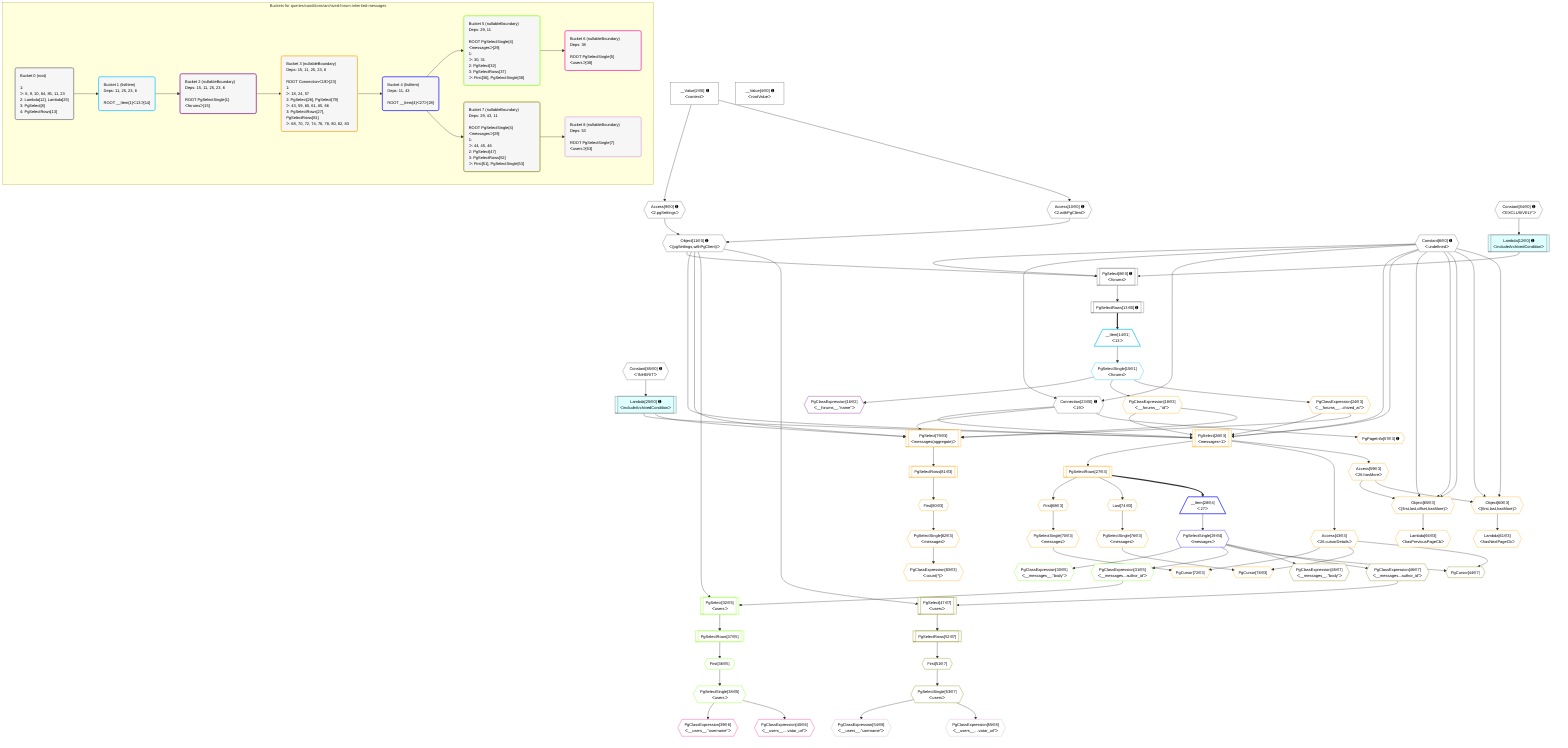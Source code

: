 %%{init: {'themeVariables': { 'fontSize': '12px'}}}%%
graph TD
    classDef path fill:#eee,stroke:#000,color:#000
    classDef plan fill:#fff,stroke-width:1px,color:#000
    classDef itemplan fill:#fff,stroke-width:2px,color:#000
    classDef unbatchedplan fill:#dff,stroke-width:1px,color:#000
    classDef sideeffectplan fill:#fcc,stroke-width:2px,color:#000
    classDef bucket fill:#f6f6f6,color:#000,stroke-width:2px,text-align:left


    %% plan dependencies
    PgSelect8[["PgSelect[8∈0] ➊<br />ᐸforumsᐳ"]]:::plan
    Object11{{"Object[11∈0] ➊<br />ᐸ{pgSettings,withPgClient}ᐳ"}}:::plan
    Constant6{{"Constant[6∈0] ➊<br />ᐸundefinedᐳ"}}:::plan
    Lambda12[["Lambda[12∈0] ➊<br />ᐸincludeArchivedConditionᐳ"]]:::unbatchedplan
    Object11 & Constant6 & Lambda12 --> PgSelect8
    Access9{{"Access[9∈0] ➊<br />ᐸ2.pgSettingsᐳ"}}:::plan
    Access10{{"Access[10∈0] ➊<br />ᐸ2.withPgClientᐳ"}}:::plan
    Access9 & Access10 --> Object11
    Connection23{{"Connection[23∈0] ➊<br />ᐸ19ᐳ"}}:::plan
    Constant6 & Constant6 --> Connection23
    __Value2["__Value[2∈0] ➊<br />ᐸcontextᐳ"]:::plan
    __Value2 --> Access9
    __Value2 --> Access10
    Constant84{{"Constant[84∈0] ➊<br />ᐸ'EXCLUSIVELY'ᐳ"}}:::plan
    Constant84 --> Lambda12
    PgSelectRows13[["PgSelectRows[13∈0] ➊"]]:::plan
    PgSelect8 --> PgSelectRows13
    Lambda25[["Lambda[25∈0] ➊<br />ᐸincludeArchivedConditionᐳ"]]:::unbatchedplan
    Constant85{{"Constant[85∈0] ➊<br />ᐸ'INHERIT'ᐳ"}}:::plan
    Constant85 --> Lambda25
    __Value4["__Value[4∈0] ➊<br />ᐸrootValueᐳ"]:::plan
    __Item14[/"__Item[14∈1]<br />ᐸ13ᐳ"\]:::itemplan
    PgSelectRows13 ==> __Item14
    PgSelectSingle15{{"PgSelectSingle[15∈1]<br />ᐸforumsᐳ"}}:::plan
    __Item14 --> PgSelectSingle15
    PgClassExpression16{{"PgClassExpression[16∈2]<br />ᐸ__forums__.”name”ᐳ"}}:::plan
    PgSelectSingle15 --> PgClassExpression16
    PgSelect26[["PgSelect[26∈3]<br />ᐸmessages+1ᐳ"]]:::plan
    PgClassExpression18{{"PgClassExpression[18∈3]<br />ᐸ__forums__.”id”ᐳ"}}:::plan
    PgClassExpression24{{"PgClassExpression[24∈3]<br />ᐸ__forums__...chived_at”ᐳ"}}:::plan
    Object11 & PgClassExpression18 & PgClassExpression24 & Lambda25 & Connection23 & Constant6 & Constant6 --> PgSelect26
    PgSelect79[["PgSelect[79∈3]<br />ᐸmessages(aggregate)ᐳ"]]:::plan
    Object11 & PgClassExpression18 & PgClassExpression24 & Lambda25 & Connection23 --> PgSelect79
    Object65{{"Object[65∈3]<br />ᐸ{first,last,offset,hasMore}ᐳ"}}:::plan
    Access59{{"Access[59∈3]<br />ᐸ26.hasMoreᐳ"}}:::plan
    Constant6 & Constant6 & Constant6 & Access59 --> Object65
    Object60{{"Object[60∈3]<br />ᐸ{first,last,hasMore}ᐳ"}}:::plan
    Constant6 & Constant6 & Access59 --> Object60
    PgCursor72{{"PgCursor[72∈3]"}}:::plan
    PgSelectSingle70{{"PgSelectSingle[70∈3]<br />ᐸmessagesᐳ"}}:::plan
    Access43{{"Access[43∈3]<br />ᐸ26.cursorDetailsᐳ"}}:::plan
    PgSelectSingle70 & Access43 --> PgCursor72
    PgCursor78{{"PgCursor[78∈3]"}}:::plan
    PgSelectSingle76{{"PgSelectSingle[76∈3]<br />ᐸmessagesᐳ"}}:::plan
    PgSelectSingle76 & Access43 --> PgCursor78
    PgSelectSingle15 --> PgClassExpression18
    PgSelectSingle15 --> PgClassExpression24
    PgSelectRows27[["PgSelectRows[27∈3]"]]:::plan
    PgSelect26 --> PgSelectRows27
    PgSelect26 --> Access43
    PgPageInfo57{{"PgPageInfo[57∈3] ➊"}}:::plan
    Connection23 --> PgPageInfo57
    PgSelect26 --> Access59
    Lambda61{{"Lambda[61∈3]<br />ᐸhasNextPageCbᐳ"}}:::plan
    Object60 --> Lambda61
    Lambda66{{"Lambda[66∈3]<br />ᐸhasPreviousPageCbᐳ"}}:::plan
    Object65 --> Lambda66
    First68{{"First[68∈3]"}}:::plan
    PgSelectRows27 --> First68
    First68 --> PgSelectSingle70
    Last74{{"Last[74∈3]"}}:::plan
    PgSelectRows27 --> Last74
    Last74 --> PgSelectSingle76
    First80{{"First[80∈3]"}}:::plan
    PgSelectRows81[["PgSelectRows[81∈3]"]]:::plan
    PgSelectRows81 --> First80
    PgSelect79 --> PgSelectRows81
    PgSelectSingle82{{"PgSelectSingle[82∈3]<br />ᐸmessagesᐳ"}}:::plan
    First80 --> PgSelectSingle82
    PgClassExpression83{{"PgClassExpression[83∈3]<br />ᐸcount(*)ᐳ"}}:::plan
    PgSelectSingle82 --> PgClassExpression83
    __Item28[/"__Item[28∈4]<br />ᐸ27ᐳ"\]:::itemplan
    PgSelectRows27 ==> __Item28
    PgSelectSingle29{{"PgSelectSingle[29∈4]<br />ᐸmessagesᐳ"}}:::plan
    __Item28 --> PgSelectSingle29
    PgSelect32[["PgSelect[32∈5]<br />ᐸusersᐳ"]]:::plan
    PgClassExpression31{{"PgClassExpression[31∈5]<br />ᐸ__messages...author_id”ᐳ"}}:::plan
    Object11 & PgClassExpression31 --> PgSelect32
    PgClassExpression30{{"PgClassExpression[30∈5]<br />ᐸ__messages__.”body”ᐳ"}}:::plan
    PgSelectSingle29 --> PgClassExpression30
    PgSelectSingle29 --> PgClassExpression31
    First36{{"First[36∈5]"}}:::plan
    PgSelectRows37[["PgSelectRows[37∈5]"]]:::plan
    PgSelectRows37 --> First36
    PgSelect32 --> PgSelectRows37
    PgSelectSingle38{{"PgSelectSingle[38∈5]<br />ᐸusersᐳ"}}:::plan
    First36 --> PgSelectSingle38
    PgClassExpression39{{"PgClassExpression[39∈6]<br />ᐸ__users__.”username”ᐳ"}}:::plan
    PgSelectSingle38 --> PgClassExpression39
    PgClassExpression40{{"PgClassExpression[40∈6]<br />ᐸ__users__....vatar_url”ᐳ"}}:::plan
    PgSelectSingle38 --> PgClassExpression40
    PgCursor44{{"PgCursor[44∈7]"}}:::plan
    PgSelectSingle29 & Access43 --> PgCursor44
    PgSelect47[["PgSelect[47∈7]<br />ᐸusersᐳ"]]:::plan
    PgClassExpression46{{"PgClassExpression[46∈7]<br />ᐸ__messages...author_id”ᐳ"}}:::plan
    Object11 & PgClassExpression46 --> PgSelect47
    PgClassExpression45{{"PgClassExpression[45∈7]<br />ᐸ__messages__.”body”ᐳ"}}:::plan
    PgSelectSingle29 --> PgClassExpression45
    PgSelectSingle29 --> PgClassExpression46
    First51{{"First[51∈7]"}}:::plan
    PgSelectRows52[["PgSelectRows[52∈7]"]]:::plan
    PgSelectRows52 --> First51
    PgSelect47 --> PgSelectRows52
    PgSelectSingle53{{"PgSelectSingle[53∈7]<br />ᐸusersᐳ"}}:::plan
    First51 --> PgSelectSingle53
    PgClassExpression54{{"PgClassExpression[54∈8]<br />ᐸ__users__.”username”ᐳ"}}:::plan
    PgSelectSingle53 --> PgClassExpression54
    PgClassExpression55{{"PgClassExpression[55∈8]<br />ᐸ__users__....vatar_url”ᐳ"}}:::plan
    PgSelectSingle53 --> PgClassExpression55

    %% define steps

    subgraph "Buckets for queries/conditions/archived-forum-inherited-messages"
    Bucket0("Bucket 0 (root)<br /><br />1: <br />ᐳ: 6, 9, 10, 84, 85, 11, 23<br />2: Lambda[12], Lambda[25]<br />3: PgSelect[8]<br />4: PgSelectRows[13]"):::bucket
    classDef bucket0 stroke:#696969
    class Bucket0,__Value2,__Value4,Constant6,PgSelect8,Access9,Access10,Object11,Lambda12,PgSelectRows13,Connection23,Lambda25,Constant84,Constant85 bucket0
    Bucket1("Bucket 1 (listItem)<br />Deps: 11, 25, 23, 6<br /><br />ROOT __Item{1}ᐸ13ᐳ[14]"):::bucket
    classDef bucket1 stroke:#00bfff
    class Bucket1,__Item14,PgSelectSingle15 bucket1
    Bucket2("Bucket 2 (nullableBoundary)<br />Deps: 15, 11, 25, 23, 6<br /><br />ROOT PgSelectSingle{1}ᐸforumsᐳ[15]"):::bucket
    classDef bucket2 stroke:#7f007f
    class Bucket2,PgClassExpression16 bucket2
    Bucket3("Bucket 3 (nullableBoundary)<br />Deps: 15, 11, 25, 23, 6<br /><br />ROOT Connectionᐸ19ᐳ[23]<br />1: <br />ᐳ: 18, 24, 57<br />2: PgSelect[26], PgSelect[79]<br />ᐳ: 43, 59, 60, 61, 65, 66<br />3: PgSelectRows[27], PgSelectRows[81]<br />ᐳ: 68, 70, 72, 74, 76, 78, 80, 82, 83"):::bucket
    classDef bucket3 stroke:#ffa500
    class Bucket3,PgClassExpression18,PgClassExpression24,PgSelect26,PgSelectRows27,Access43,PgPageInfo57,Access59,Object60,Lambda61,Object65,Lambda66,First68,PgSelectSingle70,PgCursor72,Last74,PgSelectSingle76,PgCursor78,PgSelect79,First80,PgSelectRows81,PgSelectSingle82,PgClassExpression83 bucket3
    Bucket4("Bucket 4 (listItem)<br />Deps: 11, 43<br /><br />ROOT __Item{4}ᐸ27ᐳ[28]"):::bucket
    classDef bucket4 stroke:#0000ff
    class Bucket4,__Item28,PgSelectSingle29 bucket4
    Bucket5("Bucket 5 (nullableBoundary)<br />Deps: 29, 11<br /><br />ROOT PgSelectSingle{4}ᐸmessagesᐳ[29]<br />1: <br />ᐳ: 30, 31<br />2: PgSelect[32]<br />3: PgSelectRows[37]<br />ᐳ: First[36], PgSelectSingle[38]"):::bucket
    classDef bucket5 stroke:#7fff00
    class Bucket5,PgClassExpression30,PgClassExpression31,PgSelect32,First36,PgSelectRows37,PgSelectSingle38 bucket5
    Bucket6("Bucket 6 (nullableBoundary)<br />Deps: 38<br /><br />ROOT PgSelectSingle{5}ᐸusersᐳ[38]"):::bucket
    classDef bucket6 stroke:#ff1493
    class Bucket6,PgClassExpression39,PgClassExpression40 bucket6
    Bucket7("Bucket 7 (nullableBoundary)<br />Deps: 29, 43, 11<br /><br />ROOT PgSelectSingle{4}ᐸmessagesᐳ[29]<br />1: <br />ᐳ: 44, 45, 46<br />2: PgSelect[47]<br />3: PgSelectRows[52]<br />ᐳ: First[51], PgSelectSingle[53]"):::bucket
    classDef bucket7 stroke:#808000
    class Bucket7,PgCursor44,PgClassExpression45,PgClassExpression46,PgSelect47,First51,PgSelectRows52,PgSelectSingle53 bucket7
    Bucket8("Bucket 8 (nullableBoundary)<br />Deps: 53<br /><br />ROOT PgSelectSingle{7}ᐸusersᐳ[53]"):::bucket
    classDef bucket8 stroke:#dda0dd
    class Bucket8,PgClassExpression54,PgClassExpression55 bucket8
    Bucket0 --> Bucket1
    Bucket1 --> Bucket2
    Bucket2 --> Bucket3
    Bucket3 --> Bucket4
    Bucket4 --> Bucket5 & Bucket7
    Bucket5 --> Bucket6
    Bucket7 --> Bucket8
    end